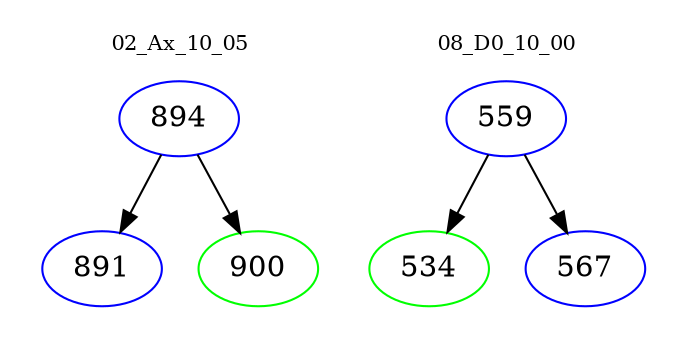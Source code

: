 digraph{
subgraph cluster_0 {
color = white
label = "02_Ax_10_05";
fontsize=10;
T0_894 [label="894", color="blue"]
T0_894 -> T0_891 [color="black"]
T0_891 [label="891", color="blue"]
T0_894 -> T0_900 [color="black"]
T0_900 [label="900", color="green"]
}
subgraph cluster_1 {
color = white
label = "08_D0_10_00";
fontsize=10;
T1_559 [label="559", color="blue"]
T1_559 -> T1_534 [color="black"]
T1_534 [label="534", color="green"]
T1_559 -> T1_567 [color="black"]
T1_567 [label="567", color="blue"]
}
}
